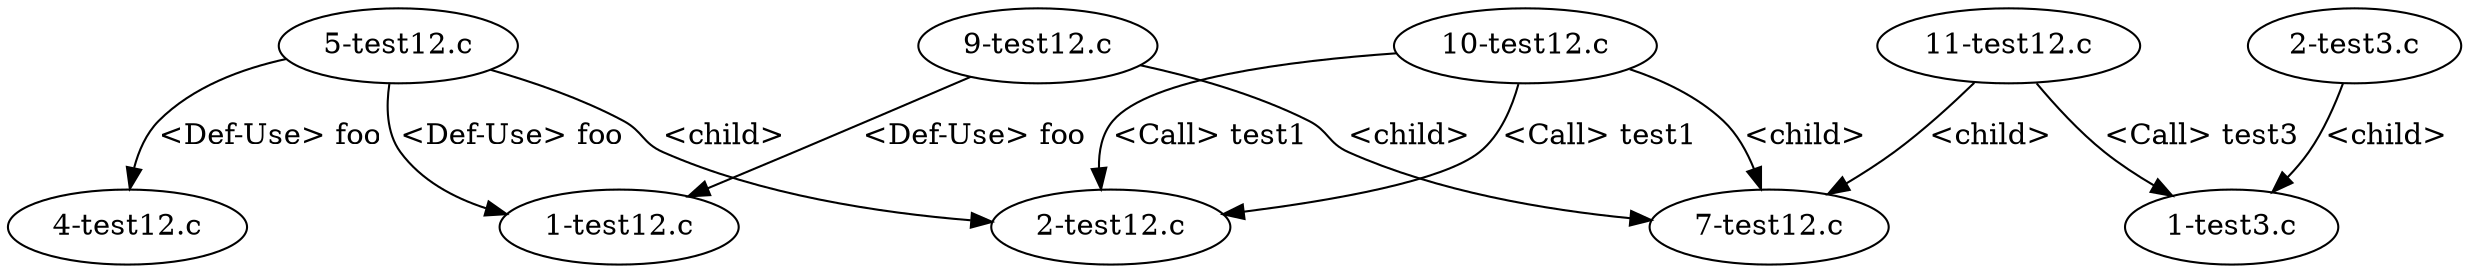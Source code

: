 digraph {
1 [label = "1-test12.c"];
2 [label = "2-test12.c"];
3 [label = "4-test12.c"];
4 [label = "5-test12.c"];
4 -> 1[label="<Def-Use> foo"];
4 -> 3[label="<Def-Use> foo"];
4 -> 2[label="<child>"];
5 [label = "7-test12.c"];
6 [label = "9-test12.c"];
6 -> 1[label="<Def-Use> foo"];
6 -> 5[label="<child>"];
7 [label = "10-test12.c"];
7 -> 2[label="<Call> test1"];
7 -> 5[label="<child>"];
8 [label = "11-test12.c"];
8 -> 5[label="<child>"];
9 [label = "1-test3.c"];
10 [label = "2-test3.c"];
10 -> 9[label="<child>"];
8 -> 9[label="<Call> test3"];
7 -> 2[label="<Call> test1"];
}